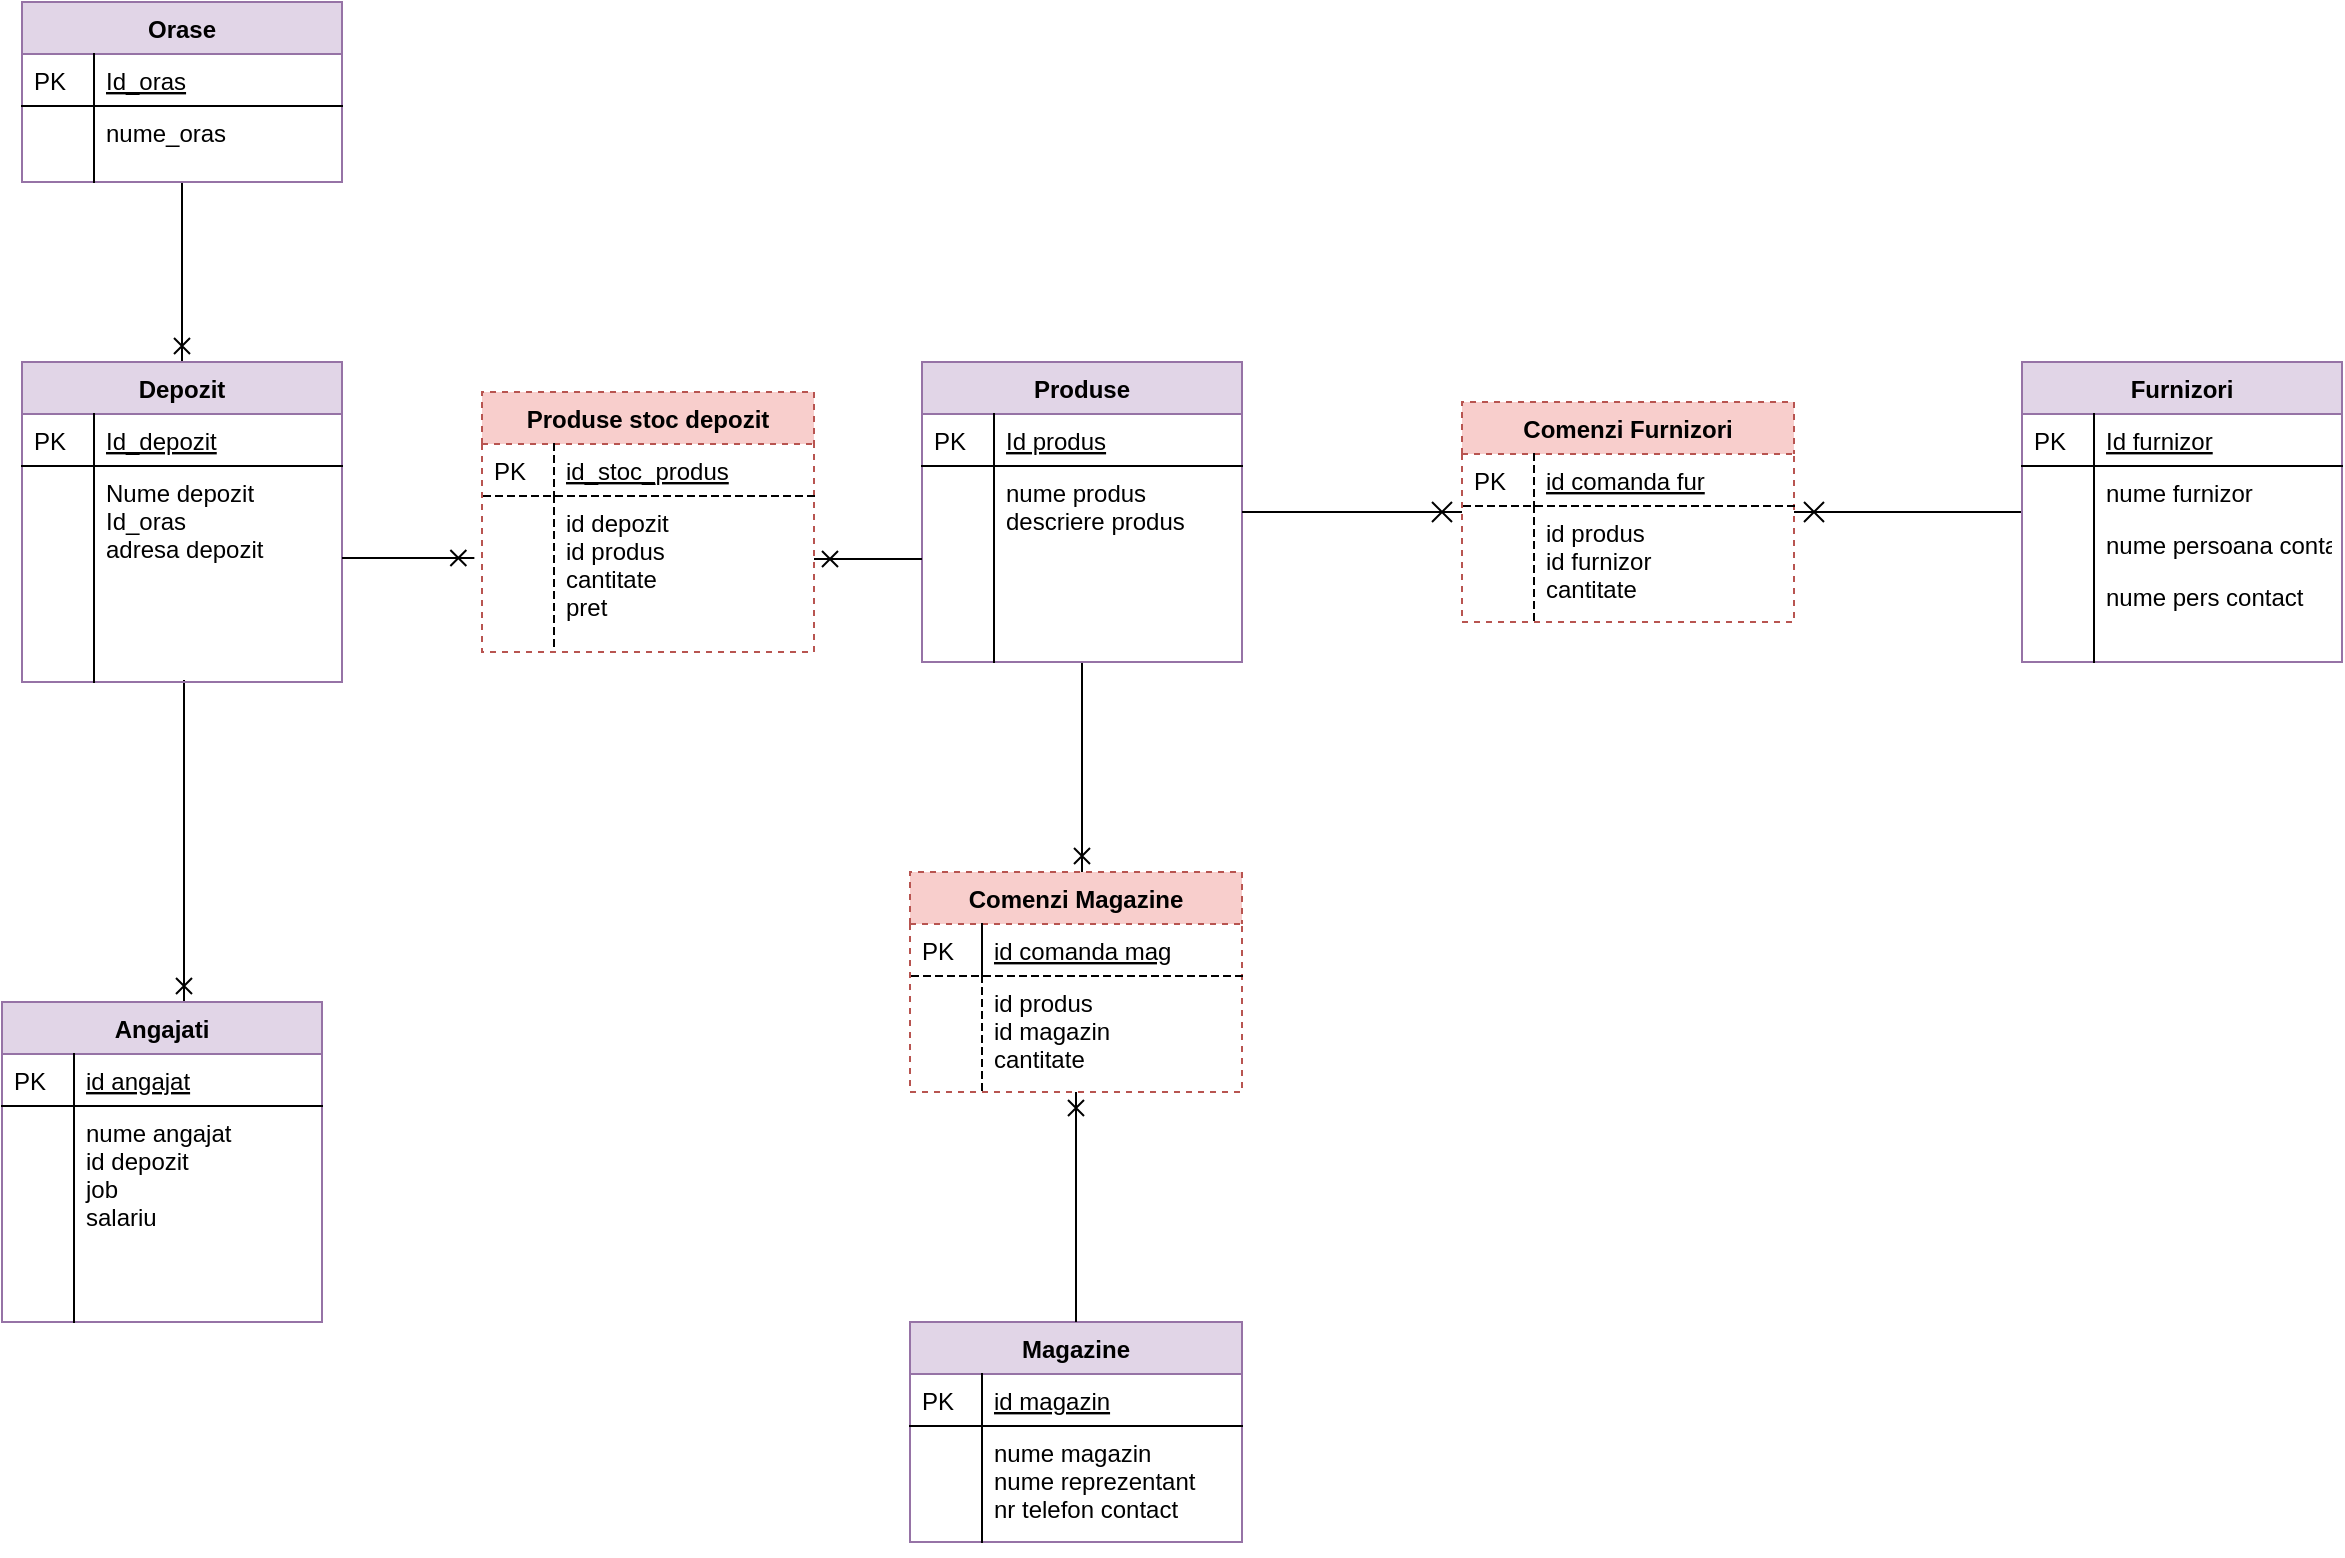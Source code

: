 <mxfile version="12.9.5" type="device"><diagram id="C5RBs43oDa-KdzZeNtuy" name="Page-1"><mxGraphModel dx="2858" dy="1021" grid="1" gridSize="1" guides="1" tooltips="1" connect="1" arrows="1" fold="1" page="1" pageScale="1" pageWidth="827" pageHeight="1169" math="0" shadow="0"><root><mxCell id="WIyWlLk6GJQsqaUBKTNV-0"/><mxCell id="WIyWlLk6GJQsqaUBKTNV-1" parent="WIyWlLk6GJQsqaUBKTNV-0"/><mxCell id="zkfFHV4jXpPFQw0GAbJ--71" value="" style="edgeStyle=orthogonalEdgeStyle;endArrow=none;startArrow=cross;shadow=0;strokeWidth=1;endSize=8;startSize=8;strokeColor=#000000;endFill=0;startFill=0;" parent="WIyWlLk6GJQsqaUBKTNV-1" source="jM4pZUuog6nezUHKPVIv-71" target="zkfFHV4jXpPFQw0GAbJ--64" edge="1"><mxGeometry width="100" height="100" relative="1" as="geometry"><mxPoint x="410" y="182" as="sourcePoint"/><mxPoint x="330" y="169" as="targetPoint"/><Array as="points"><mxPoint x="850" y="295"/><mxPoint x="850" y="295"/></Array></mxGeometry></mxCell><mxCell id="jM4pZUuog6nezUHKPVIv-14" style="edgeStyle=orthogonalEdgeStyle;rounded=0;orthogonalLoop=1;jettySize=auto;html=1;startArrow=none;startFill=0;endArrow=cross;endFill=0;strokeColor=#000000;" edge="1" parent="WIyWlLk6GJQsqaUBKTNV-1" source="jM4pZUuog6nezUHKPVIv-8" target="zkfFHV4jXpPFQw0GAbJ--51"><mxGeometry relative="1" as="geometry"/></mxCell><mxCell id="jM4pZUuog6nezUHKPVIv-27" style="edgeStyle=elbowEdgeStyle;rounded=0;orthogonalLoop=1;jettySize=auto;html=1;startArrow=cross;startFill=0;endArrow=none;endFill=0;strokeColor=#000000;" edge="1" parent="WIyWlLk6GJQsqaUBKTNV-1" source="jM4pZUuog6nezUHKPVIv-62" target="zkfFHV4jXpPFQw0GAbJ--61"><mxGeometry relative="1" as="geometry"/></mxCell><mxCell id="jM4pZUuog6nezUHKPVIv-33" style="edgeStyle=elbowEdgeStyle;rounded=0;orthogonalLoop=1;jettySize=auto;html=1;entryX=0.506;entryY=0.991;entryDx=0;entryDy=0;entryPerimeter=0;startArrow=cross;startFill=0;endArrow=none;endFill=0;strokeColor=#000000;" edge="1" parent="WIyWlLk6GJQsqaUBKTNV-1" source="jM4pZUuog6nezUHKPVIv-28" target="zkfFHV4jXpPFQw0GAbJ--54"><mxGeometry relative="1" as="geometry"/></mxCell><mxCell id="zkfFHV4jXpPFQw0GAbJ--56" value="Produse" style="swimlane;fontStyle=1;childLayout=stackLayout;horizontal=1;startSize=26;horizontalStack=0;resizeParent=1;resizeLast=0;collapsible=1;marginBottom=0;rounded=0;shadow=0;strokeWidth=1;fillColor=#e1d5e7;strokeColor=#9673a6;" parent="WIyWlLk6GJQsqaUBKTNV-1" vertex="1"><mxGeometry x="400" y="220" width="160" height="150" as="geometry"><mxRectangle x="260" y="80" width="160" height="26" as="alternateBounds"/></mxGeometry></mxCell><mxCell id="zkfFHV4jXpPFQw0GAbJ--57" value="Id produs" style="shape=partialRectangle;top=0;left=0;right=0;bottom=1;align=left;verticalAlign=top;fillColor=none;spacingLeft=40;spacingRight=4;overflow=hidden;rotatable=0;points=[[0,0.5],[1,0.5]];portConstraint=eastwest;dropTarget=0;rounded=0;shadow=0;strokeWidth=1;fontStyle=4" parent="zkfFHV4jXpPFQw0GAbJ--56" vertex="1"><mxGeometry y="26" width="160" height="26" as="geometry"/></mxCell><mxCell id="zkfFHV4jXpPFQw0GAbJ--58" value="PK" style="shape=partialRectangle;top=0;left=0;bottom=0;fillColor=none;align=left;verticalAlign=top;spacingLeft=4;spacingRight=4;overflow=hidden;rotatable=0;points=[];portConstraint=eastwest;part=1;" parent="zkfFHV4jXpPFQw0GAbJ--57" vertex="1" connectable="0"><mxGeometry width="36" height="26" as="geometry"/></mxCell><mxCell id="zkfFHV4jXpPFQw0GAbJ--59" value="nume produs&#xA;descriere produs&#xA;&#xA;" style="shape=partialRectangle;top=0;left=0;right=0;bottom=0;align=left;verticalAlign=top;fillColor=none;spacingLeft=40;spacingRight=4;overflow=hidden;rotatable=0;points=[[0,0.5],[1,0.5]];portConstraint=eastwest;dropTarget=0;rounded=0;shadow=0;strokeWidth=1;" parent="zkfFHV4jXpPFQw0GAbJ--56" vertex="1"><mxGeometry y="52" width="160" height="98" as="geometry"/></mxCell><mxCell id="zkfFHV4jXpPFQw0GAbJ--60" value="" style="shape=partialRectangle;top=0;left=0;bottom=0;fillColor=none;align=left;verticalAlign=top;spacingLeft=4;spacingRight=4;overflow=hidden;rotatable=0;points=[];portConstraint=eastwest;part=1;" parent="zkfFHV4jXpPFQw0GAbJ--59" vertex="1" connectable="0"><mxGeometry width="36" height="98" as="geometry"/></mxCell><mxCell id="zkfFHV4jXpPFQw0GAbJ--61" value=" " style="shape=partialRectangle;top=0;left=0;right=0;bottom=0;align=left;verticalAlign=top;fillColor=none;spacingLeft=40;spacingRight=4;overflow=hidden;rotatable=0;points=[[0,0.5],[1,0.5]];portConstraint=eastwest;dropTarget=0;rounded=0;shadow=0;strokeWidth=1;" parent="zkfFHV4jXpPFQw0GAbJ--56" vertex="1"><mxGeometry y="150" width="160" as="geometry"/></mxCell><mxCell id="zkfFHV4jXpPFQw0GAbJ--62" value="" style="shape=partialRectangle;top=0;left=0;bottom=0;fillColor=none;align=left;verticalAlign=top;spacingLeft=4;spacingRight=4;overflow=hidden;rotatable=0;points=[];portConstraint=eastwest;part=1;" parent="zkfFHV4jXpPFQw0GAbJ--61" vertex="1" connectable="0"><mxGeometry width="36" as="geometry"/></mxCell><mxCell id="jM4pZUuog6nezUHKPVIv-79" value="Produse stoc depozit" style="swimlane;fontStyle=1;childLayout=stackLayout;horizontal=1;startSize=26;horizontalStack=0;resizeParent=1;resizeLast=0;collapsible=1;marginBottom=0;rounded=0;shadow=0;strokeWidth=1;fillColor=#f8cecc;strokeColor=#b85450;dashed=1;" vertex="1" parent="WIyWlLk6GJQsqaUBKTNV-1"><mxGeometry x="180" y="235" width="166" height="130" as="geometry"><mxRectangle x="260" y="80" width="160" height="26" as="alternateBounds"/></mxGeometry></mxCell><mxCell id="jM4pZUuog6nezUHKPVIv-80" value="id_stoc_produs" style="shape=partialRectangle;top=0;left=0;right=0;bottom=1;align=left;verticalAlign=top;fillColor=none;spacingLeft=40;spacingRight=4;overflow=hidden;rotatable=0;points=[[0,0.5],[1,0.5]];portConstraint=eastwest;dropTarget=0;rounded=0;shadow=0;strokeWidth=1;fontStyle=4;dashed=1;" vertex="1" parent="jM4pZUuog6nezUHKPVIv-79"><mxGeometry y="26" width="166" height="26" as="geometry"/></mxCell><mxCell id="jM4pZUuog6nezUHKPVIv-81" value="PK" style="shape=partialRectangle;top=0;left=0;bottom=0;fillColor=none;align=left;verticalAlign=top;spacingLeft=4;spacingRight=4;overflow=hidden;rotatable=0;points=[];portConstraint=eastwest;part=1;dashed=1;" vertex="1" connectable="0" parent="jM4pZUuog6nezUHKPVIv-80"><mxGeometry width="36" height="26" as="geometry"/></mxCell><mxCell id="jM4pZUuog6nezUHKPVIv-82" value="id depozit&#xA;id produs&#xA;cantitate&#xA;pret&#xA;" style="shape=partialRectangle;top=0;left=0;right=0;bottom=0;align=left;verticalAlign=top;fillColor=none;spacingLeft=40;spacingRight=4;overflow=hidden;rotatable=0;points=[[0,0.5],[1,0.5]];portConstraint=eastwest;dropTarget=0;rounded=0;shadow=0;strokeWidth=1;dashed=1;" vertex="1" parent="jM4pZUuog6nezUHKPVIv-79"><mxGeometry y="52" width="166" height="78" as="geometry"/></mxCell><mxCell id="jM4pZUuog6nezUHKPVIv-83" value="" style="shape=partialRectangle;top=0;left=0;bottom=0;fillColor=none;align=left;verticalAlign=top;spacingLeft=4;spacingRight=4;overflow=hidden;rotatable=0;points=[];portConstraint=eastwest;part=1;dashed=1;" vertex="1" connectable="0" parent="jM4pZUuog6nezUHKPVIv-82"><mxGeometry width="36" height="78" as="geometry"/></mxCell><mxCell id="jM4pZUuog6nezUHKPVIv-84" value=" " style="shape=partialRectangle;top=0;left=0;right=0;bottom=0;align=left;verticalAlign=top;fillColor=none;spacingLeft=40;spacingRight=4;overflow=hidden;rotatable=0;points=[[0,0.5],[1,0.5]];portConstraint=eastwest;dropTarget=0;rounded=0;shadow=0;strokeWidth=1;" vertex="1" parent="jM4pZUuog6nezUHKPVIv-79"><mxGeometry y="130" width="166" as="geometry"/></mxCell><mxCell id="jM4pZUuog6nezUHKPVIv-85" value="" style="shape=partialRectangle;top=0;left=0;bottom=0;fillColor=none;align=left;verticalAlign=top;spacingLeft=4;spacingRight=4;overflow=hidden;rotatable=0;points=[];portConstraint=eastwest;part=1;" vertex="1" connectable="0" parent="jM4pZUuog6nezUHKPVIv-84"><mxGeometry width="36" as="geometry"/></mxCell><mxCell id="jM4pZUuog6nezUHKPVIv-19" value="Magazine" style="swimlane;fontStyle=1;childLayout=stackLayout;horizontal=1;startSize=26;horizontalStack=0;resizeParent=1;resizeLast=0;collapsible=1;marginBottom=0;rounded=0;shadow=0;strokeWidth=1;fillColor=#e1d5e7;strokeColor=#9673a6;" vertex="1" parent="WIyWlLk6GJQsqaUBKTNV-1"><mxGeometry x="394" y="700" width="166" height="110" as="geometry"><mxRectangle x="260" y="80" width="160" height="26" as="alternateBounds"/></mxGeometry></mxCell><mxCell id="jM4pZUuog6nezUHKPVIv-20" value="id magazin" style="shape=partialRectangle;top=0;left=0;right=0;bottom=1;align=left;verticalAlign=top;fillColor=none;spacingLeft=40;spacingRight=4;overflow=hidden;rotatable=0;points=[[0,0.5],[1,0.5]];portConstraint=eastwest;dropTarget=0;rounded=0;shadow=0;strokeWidth=1;fontStyle=4" vertex="1" parent="jM4pZUuog6nezUHKPVIv-19"><mxGeometry y="26" width="166" height="26" as="geometry"/></mxCell><mxCell id="jM4pZUuog6nezUHKPVIv-21" value="PK" style="shape=partialRectangle;top=0;left=0;bottom=0;fillColor=none;align=left;verticalAlign=top;spacingLeft=4;spacingRight=4;overflow=hidden;rotatable=0;points=[];portConstraint=eastwest;part=1;" vertex="1" connectable="0" parent="jM4pZUuog6nezUHKPVIv-20"><mxGeometry width="36" height="26" as="geometry"/></mxCell><mxCell id="jM4pZUuog6nezUHKPVIv-22" value="nume magazin&#xA;nume reprezentant&#xA;nr telefon contact&#xA;&#xA;&#xA;&#xA;" style="shape=partialRectangle;top=0;left=0;right=0;bottom=0;align=left;verticalAlign=top;fillColor=none;spacingLeft=40;spacingRight=4;overflow=hidden;rotatable=0;points=[[0,0.5],[1,0.5]];portConstraint=eastwest;dropTarget=0;rounded=0;shadow=0;strokeWidth=1;" vertex="1" parent="jM4pZUuog6nezUHKPVIv-19"><mxGeometry y="52" width="166" height="58" as="geometry"/></mxCell><mxCell id="jM4pZUuog6nezUHKPVIv-23" value="" style="shape=partialRectangle;top=0;left=0;bottom=0;fillColor=none;align=left;verticalAlign=top;spacingLeft=4;spacingRight=4;overflow=hidden;rotatable=0;points=[];portConstraint=eastwest;part=1;" vertex="1" connectable="0" parent="jM4pZUuog6nezUHKPVIv-22"><mxGeometry width="36" height="58" as="geometry"/></mxCell><mxCell id="jM4pZUuog6nezUHKPVIv-24" value=" " style="shape=partialRectangle;top=0;left=0;right=0;bottom=0;align=left;verticalAlign=top;fillColor=none;spacingLeft=40;spacingRight=4;overflow=hidden;rotatable=0;points=[[0,0.5],[1,0.5]];portConstraint=eastwest;dropTarget=0;rounded=0;shadow=0;strokeWidth=1;" vertex="1" parent="jM4pZUuog6nezUHKPVIv-19"><mxGeometry y="110" width="166" as="geometry"/></mxCell><mxCell id="jM4pZUuog6nezUHKPVIv-25" value="" style="shape=partialRectangle;top=0;left=0;bottom=0;fillColor=none;align=left;verticalAlign=top;spacingLeft=4;spacingRight=4;overflow=hidden;rotatable=0;points=[];portConstraint=eastwest;part=1;" vertex="1" connectable="0" parent="jM4pZUuog6nezUHKPVIv-24"><mxGeometry width="36" as="geometry"/></mxCell><mxCell id="jM4pZUuog6nezUHKPVIv-69" style="edgeStyle=elbowEdgeStyle;rounded=0;orthogonalLoop=1;jettySize=auto;html=1;startArrow=none;startFill=0;endArrow=cross;endFill=0;strokeColor=#000000;" edge="1" parent="WIyWlLk6GJQsqaUBKTNV-1" source="jM4pZUuog6nezUHKPVIv-19" target="jM4pZUuog6nezUHKPVIv-62"><mxGeometry relative="1" as="geometry"><mxPoint x="480" y="700" as="sourcePoint"/><mxPoint x="480" y="370" as="targetPoint"/></mxGeometry></mxCell><mxCell id="jM4pZUuog6nezUHKPVIv-62" value="Comenzi Magazine" style="swimlane;fontStyle=1;childLayout=stackLayout;horizontal=1;startSize=26;horizontalStack=0;resizeParent=1;resizeLast=0;collapsible=1;marginBottom=0;rounded=0;shadow=0;strokeWidth=1;fillColor=#f8cecc;strokeColor=#b85450;dashed=1;" vertex="1" parent="WIyWlLk6GJQsqaUBKTNV-1"><mxGeometry x="394" y="475" width="166" height="110" as="geometry"><mxRectangle x="260" y="80" width="160" height="26" as="alternateBounds"/></mxGeometry></mxCell><mxCell id="jM4pZUuog6nezUHKPVIv-63" value="id comanda mag" style="shape=partialRectangle;top=0;left=0;right=0;bottom=1;align=left;verticalAlign=top;fillColor=none;spacingLeft=40;spacingRight=4;overflow=hidden;rotatable=0;points=[[0,0.5],[1,0.5]];portConstraint=eastwest;dropTarget=0;rounded=0;shadow=0;strokeWidth=1;fontStyle=4;dashed=1;" vertex="1" parent="jM4pZUuog6nezUHKPVIv-62"><mxGeometry y="26" width="166" height="26" as="geometry"/></mxCell><mxCell id="jM4pZUuog6nezUHKPVIv-64" value="PK" style="shape=partialRectangle;top=0;left=0;bottom=0;fillColor=none;align=left;verticalAlign=top;spacingLeft=4;spacingRight=4;overflow=hidden;rotatable=0;points=[];portConstraint=eastwest;part=1;" vertex="1" connectable="0" parent="jM4pZUuog6nezUHKPVIv-63"><mxGeometry width="36" height="26" as="geometry"/></mxCell><mxCell id="jM4pZUuog6nezUHKPVIv-65" value="id produs&#xA;id magazin&#xA;cantitate&#xA;" style="shape=partialRectangle;top=0;left=0;right=0;bottom=0;align=left;verticalAlign=top;fillColor=none;spacingLeft=40;spacingRight=4;overflow=hidden;rotatable=0;points=[[0,0.5],[1,0.5]];portConstraint=eastwest;dropTarget=0;rounded=0;shadow=0;strokeWidth=1;" vertex="1" parent="jM4pZUuog6nezUHKPVIv-62"><mxGeometry y="52" width="166" height="58" as="geometry"/></mxCell><mxCell id="jM4pZUuog6nezUHKPVIv-66" value="" style="shape=partialRectangle;top=0;left=0;bottom=0;fillColor=none;align=left;verticalAlign=top;spacingLeft=4;spacingRight=4;overflow=hidden;rotatable=0;points=[];portConstraint=eastwest;part=1;dashed=1;" vertex="1" connectable="0" parent="jM4pZUuog6nezUHKPVIv-65"><mxGeometry width="36" height="58" as="geometry"/></mxCell><mxCell id="jM4pZUuog6nezUHKPVIv-67" value=" " style="shape=partialRectangle;top=0;left=0;right=0;bottom=0;align=left;verticalAlign=top;fillColor=none;spacingLeft=40;spacingRight=4;overflow=hidden;rotatable=0;points=[[0,0.5],[1,0.5]];portConstraint=eastwest;dropTarget=0;rounded=0;shadow=0;strokeWidth=1;" vertex="1" parent="jM4pZUuog6nezUHKPVIv-62"><mxGeometry y="110" width="166" as="geometry"/></mxCell><mxCell id="jM4pZUuog6nezUHKPVIv-68" value="" style="shape=partialRectangle;top=0;left=0;bottom=0;fillColor=none;align=left;verticalAlign=top;spacingLeft=4;spacingRight=4;overflow=hidden;rotatable=0;points=[];portConstraint=eastwest;part=1;" vertex="1" connectable="0" parent="jM4pZUuog6nezUHKPVIv-67"><mxGeometry width="36" as="geometry"/></mxCell><mxCell id="jM4pZUuog6nezUHKPVIv-78" value="" style="edgeStyle=orthogonalEdgeStyle;endArrow=cross;startArrow=none;shadow=0;strokeWidth=1;endSize=8;startSize=8;strokeColor=#000000;endFill=0;startFill=0;" edge="1" parent="WIyWlLk6GJQsqaUBKTNV-1" source="zkfFHV4jXpPFQw0GAbJ--56" target="jM4pZUuog6nezUHKPVIv-71"><mxGeometry width="100" height="100" relative="1" as="geometry"><mxPoint x="560" y="295" as="sourcePoint"/><mxPoint x="940" y="295" as="targetPoint"/><Array as="points"/></mxGeometry></mxCell><mxCell id="jM4pZUuog6nezUHKPVIv-71" value="Comenzi Furnizori" style="swimlane;fontStyle=1;childLayout=stackLayout;horizontal=1;startSize=26;horizontalStack=0;resizeParent=1;resizeLast=0;collapsible=1;marginBottom=0;rounded=0;shadow=0;strokeWidth=1;fillColor=#f8cecc;strokeColor=#b85450;dashed=1;" vertex="1" parent="WIyWlLk6GJQsqaUBKTNV-1"><mxGeometry x="670" y="240" width="166" height="110" as="geometry"><mxRectangle x="260" y="80" width="160" height="26" as="alternateBounds"/></mxGeometry></mxCell><mxCell id="jM4pZUuog6nezUHKPVIv-72" value="id comanda fur" style="shape=partialRectangle;top=0;left=0;right=0;bottom=1;align=left;verticalAlign=top;fillColor=none;spacingLeft=40;spacingRight=4;overflow=hidden;rotatable=0;points=[[0,0.5],[1,0.5]];portConstraint=eastwest;dropTarget=0;rounded=0;shadow=0;strokeWidth=1;fontStyle=4;dashed=1;" vertex="1" parent="jM4pZUuog6nezUHKPVIv-71"><mxGeometry y="26" width="166" height="26" as="geometry"/></mxCell><mxCell id="jM4pZUuog6nezUHKPVIv-73" value="PK" style="shape=partialRectangle;top=0;left=0;bottom=0;fillColor=none;align=left;verticalAlign=top;spacingLeft=4;spacingRight=4;overflow=hidden;rotatable=0;points=[];portConstraint=eastwest;part=1;dashed=1;" vertex="1" connectable="0" parent="jM4pZUuog6nezUHKPVIv-72"><mxGeometry width="36" height="26" as="geometry"/></mxCell><mxCell id="jM4pZUuog6nezUHKPVIv-74" value="id produs&#xA;id furnizor&#xA;cantitate&#xA;" style="shape=partialRectangle;top=0;left=0;right=0;bottom=0;align=left;verticalAlign=top;fillColor=none;spacingLeft=40;spacingRight=4;overflow=hidden;rotatable=0;points=[[0,0.5],[1,0.5]];portConstraint=eastwest;dropTarget=0;rounded=0;shadow=0;strokeWidth=1;dashed=1;" vertex="1" parent="jM4pZUuog6nezUHKPVIv-71"><mxGeometry y="52" width="166" height="58" as="geometry"/></mxCell><mxCell id="jM4pZUuog6nezUHKPVIv-75" value="" style="shape=partialRectangle;top=0;left=0;bottom=0;fillColor=none;align=left;verticalAlign=top;spacingLeft=4;spacingRight=4;overflow=hidden;rotatable=0;points=[];portConstraint=eastwest;part=1;dashed=1;" vertex="1" connectable="0" parent="jM4pZUuog6nezUHKPVIv-74"><mxGeometry width="36" height="58" as="geometry"/></mxCell><mxCell id="jM4pZUuog6nezUHKPVIv-76" value=" " style="shape=partialRectangle;top=0;left=0;right=0;bottom=0;align=left;verticalAlign=top;fillColor=none;spacingLeft=40;spacingRight=4;overflow=hidden;rotatable=0;points=[[0,0.5],[1,0.5]];portConstraint=eastwest;dropTarget=0;rounded=0;shadow=0;strokeWidth=1;" vertex="1" parent="jM4pZUuog6nezUHKPVIv-71"><mxGeometry y="110" width="166" as="geometry"/></mxCell><mxCell id="jM4pZUuog6nezUHKPVIv-77" value="" style="shape=partialRectangle;top=0;left=0;bottom=0;fillColor=none;align=left;verticalAlign=top;spacingLeft=4;spacingRight=4;overflow=hidden;rotatable=0;points=[];portConstraint=eastwest;part=1;" vertex="1" connectable="0" parent="jM4pZUuog6nezUHKPVIv-76"><mxGeometry width="36" as="geometry"/></mxCell><mxCell id="jM4pZUuog6nezUHKPVIv-88" style="edgeStyle=elbowEdgeStyle;rounded=0;orthogonalLoop=1;jettySize=auto;html=1;startArrow=cross;startFill=0;endArrow=none;endFill=0;strokeColor=#000000;elbow=vertical;" edge="1" parent="WIyWlLk6GJQsqaUBKTNV-1" source="jM4pZUuog6nezUHKPVIv-79" target="zkfFHV4jXpPFQw0GAbJ--59"><mxGeometry relative="1" as="geometry"/></mxCell><mxCell id="jM4pZUuog6nezUHKPVIv-28" value="Angajati" style="swimlane;fontStyle=1;childLayout=stackLayout;horizontal=1;startSize=26;horizontalStack=0;resizeParent=1;resizeLast=0;collapsible=1;marginBottom=0;rounded=0;shadow=0;strokeWidth=1;fillColor=#e1d5e7;strokeColor=#9673a6;" vertex="1" parent="WIyWlLk6GJQsqaUBKTNV-1"><mxGeometry x="-60" y="540" width="160" height="160" as="geometry"><mxRectangle x="20" y="80" width="160" height="26" as="alternateBounds"/></mxGeometry></mxCell><mxCell id="jM4pZUuog6nezUHKPVIv-29" value="id angajat" style="shape=partialRectangle;top=0;left=0;right=0;bottom=1;align=left;verticalAlign=top;fillColor=none;spacingLeft=40;spacingRight=4;overflow=hidden;rotatable=0;points=[[0,0.5],[1,0.5]];portConstraint=eastwest;dropTarget=0;rounded=0;shadow=0;strokeWidth=1;fontStyle=4" vertex="1" parent="jM4pZUuog6nezUHKPVIv-28"><mxGeometry y="26" width="160" height="26" as="geometry"/></mxCell><mxCell id="jM4pZUuog6nezUHKPVIv-30" value="PK" style="shape=partialRectangle;top=0;left=0;bottom=0;fillColor=none;align=left;verticalAlign=top;spacingLeft=4;spacingRight=4;overflow=hidden;rotatable=0;points=[];portConstraint=eastwest;part=1;" vertex="1" connectable="0" parent="jM4pZUuog6nezUHKPVIv-29"><mxGeometry width="36" height="26" as="geometry"/></mxCell><mxCell id="jM4pZUuog6nezUHKPVIv-31" value="nume angajat&#xA;id depozit&#xA;job&#xA;salariu&#xA;" style="shape=partialRectangle;top=0;left=0;right=0;bottom=0;align=left;verticalAlign=top;fillColor=none;spacingLeft=40;spacingRight=4;overflow=hidden;rotatable=0;points=[[0,0.5],[1,0.5]];portConstraint=eastwest;dropTarget=0;rounded=0;shadow=0;strokeWidth=1;" vertex="1" parent="jM4pZUuog6nezUHKPVIv-28"><mxGeometry y="52" width="160" height="108" as="geometry"/></mxCell><mxCell id="jM4pZUuog6nezUHKPVIv-32" value="" style="shape=partialRectangle;top=0;left=0;bottom=0;fillColor=none;align=left;verticalAlign=top;spacingLeft=4;spacingRight=4;overflow=hidden;rotatable=0;points=[];portConstraint=eastwest;part=1;" vertex="1" connectable="0" parent="jM4pZUuog6nezUHKPVIv-31"><mxGeometry width="36" height="108.0" as="geometry"/></mxCell><mxCell id="zkfFHV4jXpPFQw0GAbJ--51" value="Depozit" style="swimlane;fontStyle=1;childLayout=stackLayout;horizontal=1;startSize=26;horizontalStack=0;resizeParent=1;resizeLast=0;collapsible=1;marginBottom=0;rounded=0;shadow=0;strokeWidth=1;fillColor=#e1d5e7;strokeColor=#9673a6;" parent="WIyWlLk6GJQsqaUBKTNV-1" vertex="1"><mxGeometry x="-50" y="220" width="160" height="160" as="geometry"><mxRectangle x="20" y="80" width="160" height="26" as="alternateBounds"/></mxGeometry></mxCell><mxCell id="zkfFHV4jXpPFQw0GAbJ--52" value="Id_depozit" style="shape=partialRectangle;top=0;left=0;right=0;bottom=1;align=left;verticalAlign=top;fillColor=none;spacingLeft=40;spacingRight=4;overflow=hidden;rotatable=0;points=[[0,0.5],[1,0.5]];portConstraint=eastwest;dropTarget=0;rounded=0;shadow=0;strokeWidth=1;fontStyle=4" parent="zkfFHV4jXpPFQw0GAbJ--51" vertex="1"><mxGeometry y="26" width="160" height="26" as="geometry"/></mxCell><mxCell id="zkfFHV4jXpPFQw0GAbJ--53" value="PK" style="shape=partialRectangle;top=0;left=0;bottom=0;fillColor=none;align=left;verticalAlign=top;spacingLeft=4;spacingRight=4;overflow=hidden;rotatable=0;points=[];portConstraint=eastwest;part=1;" parent="zkfFHV4jXpPFQw0GAbJ--52" vertex="1" connectable="0"><mxGeometry width="36" height="26" as="geometry"/></mxCell><mxCell id="zkfFHV4jXpPFQw0GAbJ--54" value="Nume depozit&#xA;Id_oras&#xA;adresa depozit&#xA;" style="shape=partialRectangle;top=0;left=0;right=0;bottom=0;align=left;verticalAlign=top;fillColor=none;spacingLeft=40;spacingRight=4;overflow=hidden;rotatable=0;points=[[0,0.5],[1,0.5]];portConstraint=eastwest;dropTarget=0;rounded=0;shadow=0;strokeWidth=1;" parent="zkfFHV4jXpPFQw0GAbJ--51" vertex="1"><mxGeometry y="52" width="160" height="108" as="geometry"/></mxCell><mxCell id="zkfFHV4jXpPFQw0GAbJ--55" value="" style="shape=partialRectangle;top=0;left=0;bottom=0;fillColor=none;align=left;verticalAlign=top;spacingLeft=4;spacingRight=4;overflow=hidden;rotatable=0;points=[];portConstraint=eastwest;part=1;" parent="zkfFHV4jXpPFQw0GAbJ--54" vertex="1" connectable="0"><mxGeometry width="36" height="108.0" as="geometry"/></mxCell><mxCell id="jM4pZUuog6nezUHKPVIv-8" value="Orase" style="swimlane;fontStyle=1;childLayout=stackLayout;horizontal=1;startSize=26;horizontalStack=0;resizeParent=1;resizeLast=0;collapsible=1;marginBottom=0;rounded=0;shadow=0;strokeWidth=1;fillColor=#e1d5e7;strokeColor=#9673a6;" vertex="1" parent="WIyWlLk6GJQsqaUBKTNV-1"><mxGeometry x="-50" y="40" width="160" height="90" as="geometry"><mxRectangle x="20" y="80" width="160" height="26" as="alternateBounds"/></mxGeometry></mxCell><mxCell id="jM4pZUuog6nezUHKPVIv-9" value="Id_oras" style="shape=partialRectangle;top=0;left=0;right=0;bottom=1;align=left;verticalAlign=top;fillColor=none;spacingLeft=40;spacingRight=4;overflow=hidden;rotatable=0;points=[[0,0.5],[1,0.5]];portConstraint=eastwest;dropTarget=0;rounded=0;shadow=0;strokeWidth=1;fontStyle=4" vertex="1" parent="jM4pZUuog6nezUHKPVIv-8"><mxGeometry y="26" width="160" height="26" as="geometry"/></mxCell><mxCell id="jM4pZUuog6nezUHKPVIv-10" value="PK" style="shape=partialRectangle;top=0;left=0;bottom=0;fillColor=none;align=left;verticalAlign=top;spacingLeft=4;spacingRight=4;overflow=hidden;rotatable=0;points=[];portConstraint=eastwest;part=1;" vertex="1" connectable="0" parent="jM4pZUuog6nezUHKPVIv-9"><mxGeometry width="36" height="26" as="geometry"/></mxCell><mxCell id="jM4pZUuog6nezUHKPVIv-11" value="nume_oras&#xA;" style="shape=partialRectangle;top=0;left=0;right=0;bottom=0;align=left;verticalAlign=top;fillColor=none;spacingLeft=40;spacingRight=4;overflow=hidden;rotatable=0;points=[[0,0.5],[1,0.5]];portConstraint=eastwest;dropTarget=0;rounded=0;shadow=0;strokeWidth=1;" vertex="1" parent="jM4pZUuog6nezUHKPVIv-8"><mxGeometry y="52" width="160" height="38" as="geometry"/></mxCell><mxCell id="jM4pZUuog6nezUHKPVIv-12" value="" style="shape=partialRectangle;top=0;left=0;bottom=0;fillColor=none;align=left;verticalAlign=top;spacingLeft=4;spacingRight=4;overflow=hidden;rotatable=0;points=[];portConstraint=eastwest;part=1;" vertex="1" connectable="0" parent="jM4pZUuog6nezUHKPVIv-11"><mxGeometry width="36" height="38.0" as="geometry"/></mxCell><mxCell id="jM4pZUuog6nezUHKPVIv-87" style="edgeStyle=elbowEdgeStyle;rounded=0;orthogonalLoop=1;jettySize=auto;html=1;entryX=-0.023;entryY=0.396;entryDx=0;entryDy=0;entryPerimeter=0;startArrow=none;startFill=0;endArrow=cross;endFill=0;strokeColor=#000000;elbow=vertical;" edge="1" parent="WIyWlLk6GJQsqaUBKTNV-1" source="zkfFHV4jXpPFQw0GAbJ--54" target="jM4pZUuog6nezUHKPVIv-82"><mxGeometry relative="1" as="geometry"/></mxCell><mxCell id="zkfFHV4jXpPFQw0GAbJ--64" value="Furnizori" style="swimlane;fontStyle=1;childLayout=stackLayout;horizontal=1;startSize=26;horizontalStack=0;resizeParent=1;resizeLast=0;collapsible=1;marginBottom=0;rounded=0;shadow=0;strokeWidth=1;fillColor=#e1d5e7;strokeColor=#9673a6;" parent="WIyWlLk6GJQsqaUBKTNV-1" vertex="1"><mxGeometry x="950" y="220" width="160" height="150" as="geometry"><mxRectangle x="260" y="270" width="160" height="26" as="alternateBounds"/></mxGeometry></mxCell><mxCell id="zkfFHV4jXpPFQw0GAbJ--65" value="Id furnizor" style="shape=partialRectangle;top=0;left=0;right=0;bottom=1;align=left;verticalAlign=top;fillColor=none;spacingLeft=40;spacingRight=4;overflow=hidden;rotatable=0;points=[[0,0.5],[1,0.5]];portConstraint=eastwest;dropTarget=0;rounded=0;shadow=0;strokeWidth=1;fontStyle=4" parent="zkfFHV4jXpPFQw0GAbJ--64" vertex="1"><mxGeometry y="26" width="160" height="26" as="geometry"/></mxCell><mxCell id="zkfFHV4jXpPFQw0GAbJ--66" value="PK" style="shape=partialRectangle;top=0;left=0;bottom=0;fillColor=none;align=left;verticalAlign=top;spacingLeft=4;spacingRight=4;overflow=hidden;rotatable=0;points=[];portConstraint=eastwest;part=1;" parent="zkfFHV4jXpPFQw0GAbJ--65" vertex="1" connectable="0"><mxGeometry width="36" height="26" as="geometry"/></mxCell><mxCell id="zkfFHV4jXpPFQw0GAbJ--67" value="nume furnizor" style="shape=partialRectangle;top=0;left=0;right=0;bottom=0;align=left;verticalAlign=top;fillColor=none;spacingLeft=40;spacingRight=4;overflow=hidden;rotatable=0;points=[[0,0.5],[1,0.5]];portConstraint=eastwest;dropTarget=0;rounded=0;shadow=0;strokeWidth=1;" parent="zkfFHV4jXpPFQw0GAbJ--64" vertex="1"><mxGeometry y="52" width="160" height="26" as="geometry"/></mxCell><mxCell id="zkfFHV4jXpPFQw0GAbJ--68" value="" style="shape=partialRectangle;top=0;left=0;bottom=0;fillColor=none;align=left;verticalAlign=top;spacingLeft=4;spacingRight=4;overflow=hidden;rotatable=0;points=[];portConstraint=eastwest;part=1;" parent="zkfFHV4jXpPFQw0GAbJ--67" vertex="1" connectable="0"><mxGeometry width="36" height="26" as="geometry"/></mxCell><mxCell id="zkfFHV4jXpPFQw0GAbJ--69" value="nume persoana contact&#xA;&#xA;numar telefon&#xA;" style="shape=partialRectangle;top=0;left=0;right=0;bottom=0;align=left;verticalAlign=top;fillColor=none;spacingLeft=40;spacingRight=4;overflow=hidden;rotatable=0;points=[[0,0.5],[1,0.5]];portConstraint=eastwest;dropTarget=0;rounded=0;shadow=0;strokeWidth=1;" parent="zkfFHV4jXpPFQw0GAbJ--64" vertex="1"><mxGeometry y="78" width="160" height="26" as="geometry"/></mxCell><mxCell id="zkfFHV4jXpPFQw0GAbJ--70" value="" style="shape=partialRectangle;top=0;left=0;bottom=0;fillColor=none;align=left;verticalAlign=top;spacingLeft=4;spacingRight=4;overflow=hidden;rotatable=0;points=[];portConstraint=eastwest;part=1;" parent="zkfFHV4jXpPFQw0GAbJ--69" vertex="1" connectable="0"><mxGeometry width="36" height="26" as="geometry"/></mxCell><mxCell id="jM4pZUuog6nezUHKPVIv-17" value="nume pers contact" style="shape=partialRectangle;top=0;left=0;right=0;bottom=0;align=left;verticalAlign=top;fillColor=none;spacingLeft=40;spacingRight=4;overflow=hidden;rotatable=0;points=[[0,0.5],[1,0.5]];portConstraint=eastwest;dropTarget=0;rounded=0;shadow=0;strokeWidth=1;" vertex="1" parent="zkfFHV4jXpPFQw0GAbJ--64"><mxGeometry y="104" width="160" height="46" as="geometry"/></mxCell><mxCell id="jM4pZUuog6nezUHKPVIv-18" value="" style="shape=partialRectangle;top=0;left=0;bottom=0;fillColor=none;align=left;verticalAlign=top;spacingLeft=4;spacingRight=4;overflow=hidden;rotatable=0;points=[];portConstraint=eastwest;part=1;" vertex="1" connectable="0" parent="jM4pZUuog6nezUHKPVIv-17"><mxGeometry width="36" height="46" as="geometry"/></mxCell></root></mxGraphModel></diagram></mxfile>